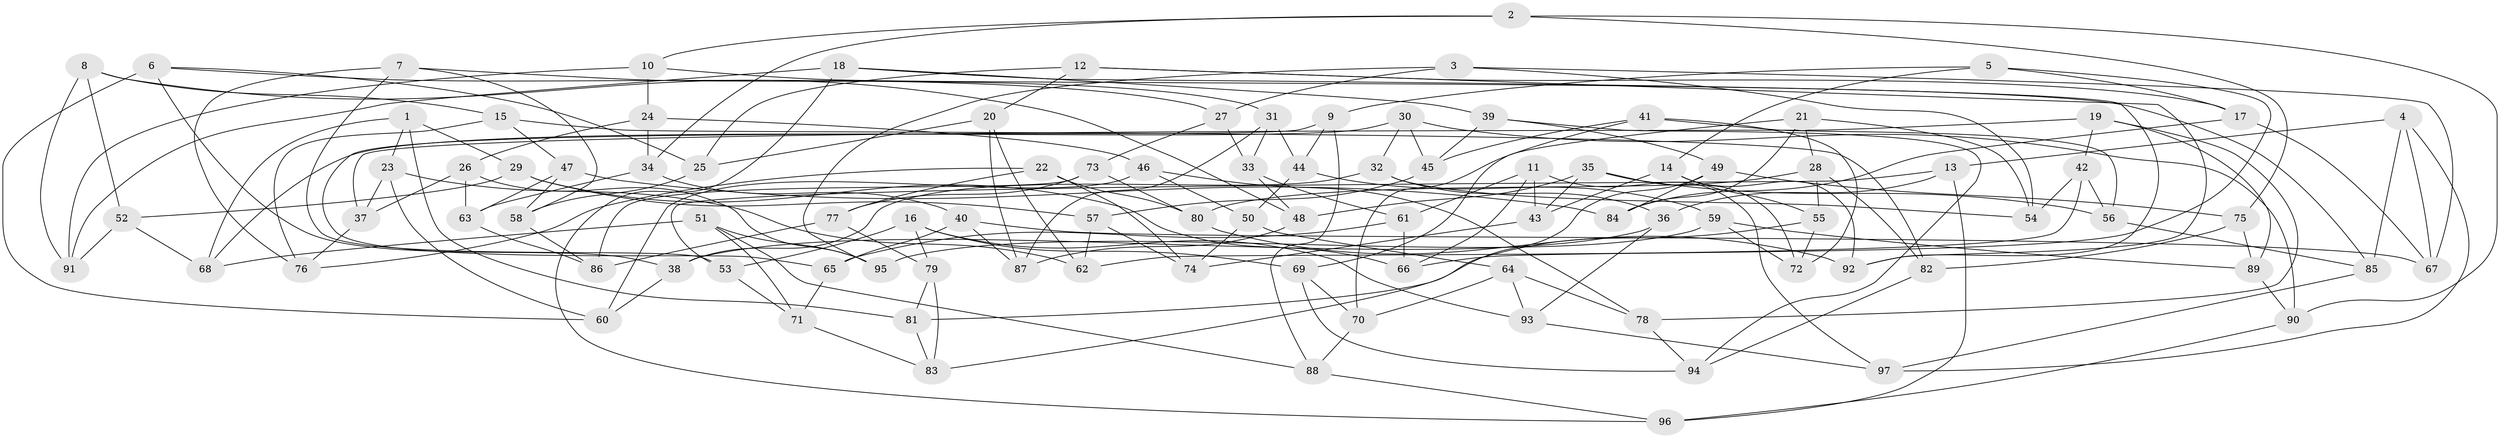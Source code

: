 // Generated by graph-tools (version 1.1) at 2025/16/03/09/25 04:16:29]
// undirected, 97 vertices, 194 edges
graph export_dot {
graph [start="1"]
  node [color=gray90,style=filled];
  1;
  2;
  3;
  4;
  5;
  6;
  7;
  8;
  9;
  10;
  11;
  12;
  13;
  14;
  15;
  16;
  17;
  18;
  19;
  20;
  21;
  22;
  23;
  24;
  25;
  26;
  27;
  28;
  29;
  30;
  31;
  32;
  33;
  34;
  35;
  36;
  37;
  38;
  39;
  40;
  41;
  42;
  43;
  44;
  45;
  46;
  47;
  48;
  49;
  50;
  51;
  52;
  53;
  54;
  55;
  56;
  57;
  58;
  59;
  60;
  61;
  62;
  63;
  64;
  65;
  66;
  67;
  68;
  69;
  70;
  71;
  72;
  73;
  74;
  75;
  76;
  77;
  78;
  79;
  80;
  81;
  82;
  83;
  84;
  85;
  86;
  87;
  88;
  89;
  90;
  91;
  92;
  93;
  94;
  95;
  96;
  97;
  1 -- 23;
  1 -- 29;
  1 -- 68;
  1 -- 81;
  2 -- 90;
  2 -- 34;
  2 -- 75;
  2 -- 10;
  3 -- 95;
  3 -- 27;
  3 -- 54;
  3 -- 67;
  4 -- 85;
  4 -- 13;
  4 -- 97;
  4 -- 67;
  5 -- 17;
  5 -- 14;
  5 -- 66;
  5 -- 9;
  6 -- 38;
  6 -- 27;
  6 -- 60;
  6 -- 25;
  7 -- 58;
  7 -- 76;
  7 -- 53;
  7 -- 31;
  8 -- 48;
  8 -- 15;
  8 -- 52;
  8 -- 91;
  9 -- 88;
  9 -- 65;
  9 -- 44;
  10 -- 24;
  10 -- 91;
  10 -- 85;
  11 -- 43;
  11 -- 66;
  11 -- 97;
  11 -- 61;
  12 -- 17;
  12 -- 20;
  12 -- 92;
  12 -- 25;
  13 -- 36;
  13 -- 96;
  13 -- 53;
  14 -- 92;
  14 -- 55;
  14 -- 43;
  15 -- 76;
  15 -- 47;
  15 -- 82;
  16 -- 93;
  16 -- 69;
  16 -- 79;
  16 -- 53;
  17 -- 67;
  17 -- 84;
  18 -- 39;
  18 -- 96;
  18 -- 91;
  18 -- 92;
  19 -- 42;
  19 -- 37;
  19 -- 78;
  19 -- 89;
  20 -- 25;
  20 -- 62;
  20 -- 87;
  21 -- 69;
  21 -- 84;
  21 -- 54;
  21 -- 28;
  22 -- 76;
  22 -- 80;
  22 -- 74;
  22 -- 77;
  23 -- 60;
  23 -- 62;
  23 -- 37;
  24 -- 26;
  24 -- 46;
  24 -- 34;
  25 -- 58;
  26 -- 37;
  26 -- 63;
  26 -- 95;
  27 -- 33;
  27 -- 73;
  28 -- 82;
  28 -- 80;
  28 -- 55;
  29 -- 66;
  29 -- 57;
  29 -- 52;
  30 -- 32;
  30 -- 45;
  30 -- 68;
  30 -- 90;
  31 -- 33;
  31 -- 44;
  31 -- 87;
  32 -- 36;
  32 -- 54;
  32 -- 38;
  33 -- 61;
  33 -- 48;
  34 -- 40;
  34 -- 63;
  35 -- 56;
  35 -- 48;
  35 -- 43;
  35 -- 72;
  36 -- 93;
  36 -- 38;
  37 -- 76;
  38 -- 60;
  39 -- 94;
  39 -- 49;
  39 -- 45;
  40 -- 67;
  40 -- 65;
  40 -- 87;
  41 -- 72;
  41 -- 70;
  41 -- 45;
  41 -- 56;
  42 -- 54;
  42 -- 56;
  42 -- 62;
  43 -- 74;
  44 -- 50;
  44 -- 59;
  45 -- 57;
  46 -- 60;
  46 -- 78;
  46 -- 50;
  47 -- 63;
  47 -- 58;
  47 -- 84;
  48 -- 87;
  49 -- 83;
  49 -- 75;
  49 -- 84;
  50 -- 74;
  50 -- 64;
  51 -- 95;
  51 -- 68;
  51 -- 71;
  51 -- 88;
  52 -- 68;
  52 -- 91;
  53 -- 71;
  55 -- 81;
  55 -- 72;
  56 -- 85;
  57 -- 62;
  57 -- 74;
  58 -- 86;
  59 -- 89;
  59 -- 72;
  59 -- 95;
  61 -- 66;
  61 -- 65;
  63 -- 86;
  64 -- 78;
  64 -- 70;
  64 -- 93;
  65 -- 71;
  69 -- 70;
  69 -- 94;
  70 -- 88;
  71 -- 83;
  73 -- 77;
  73 -- 86;
  73 -- 80;
  75 -- 82;
  75 -- 89;
  77 -- 79;
  77 -- 86;
  78 -- 94;
  79 -- 81;
  79 -- 83;
  80 -- 92;
  81 -- 83;
  82 -- 94;
  85 -- 97;
  88 -- 96;
  89 -- 90;
  90 -- 96;
  93 -- 97;
}

